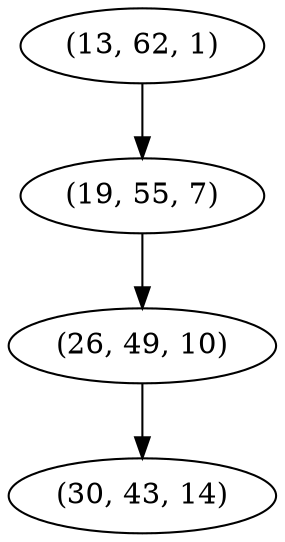 digraph tree {
    "(13, 62, 1)";
    "(19, 55, 7)";
    "(26, 49, 10)";
    "(30, 43, 14)";
    "(13, 62, 1)" -> "(19, 55, 7)";
    "(19, 55, 7)" -> "(26, 49, 10)";
    "(26, 49, 10)" -> "(30, 43, 14)";
}
